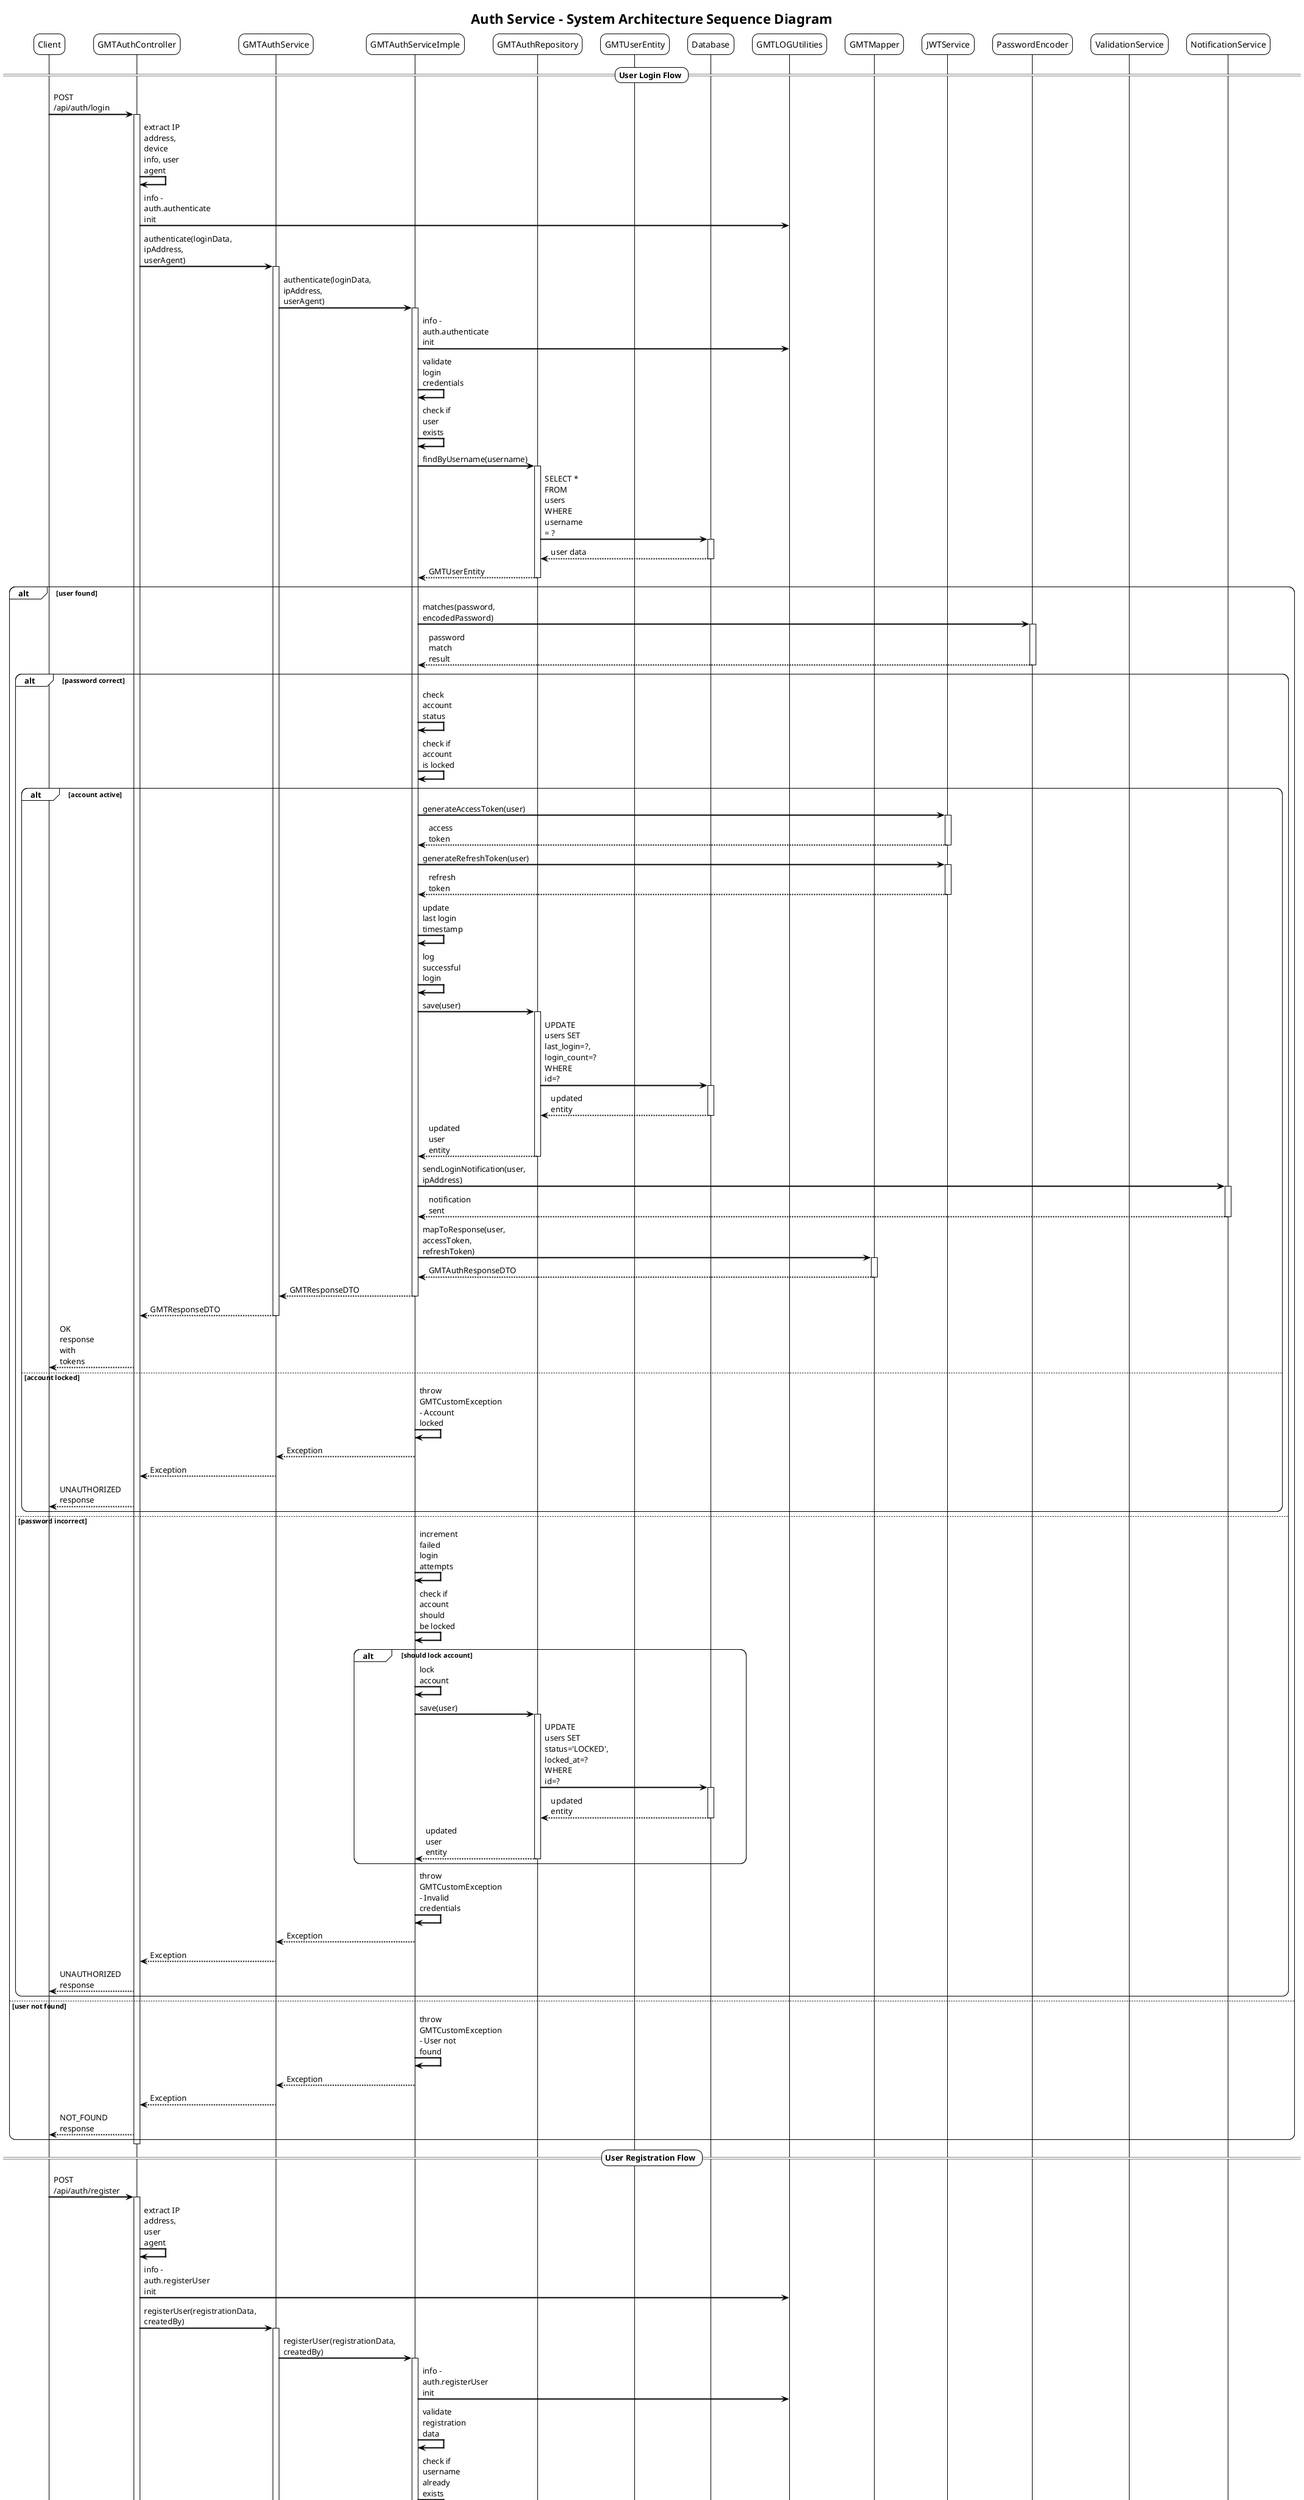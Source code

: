 @startuml Auth Service Sequence Diagram
!theme plain
skinparam backgroundColor #FFFFFF
skinparam sequenceArrowThickness 2
skinparam roundcorner 20
skinparam maxmessagesize 60

title Auth Service - System Architecture Sequence Diagram

participant "Client" as C
participant "GMTAuthController" as CTL
participant "GMTAuthService" as SVC
participant "GMTAuthServiceImple" as SVC_IMPL
participant "GMTAuthRepository" as REPO
participant "GMTUserEntity" as USER_ENTITY
participant "Database" as DB
participant "GMTLOGUtilities" as LOG
participant "GMTMapper" as MAPPER
participant "JWTService" as JWT_SVC
participant "PasswordEncoder" as PWD_ENC
participant "ValidationService" as VAL_SVC
participant "NotificationService" as NOTIF_SVC

== User Login Flow ==

C -> CTL: POST /api/auth/login
activate CTL
CTL -> CTL: extract IP address, device info, user agent
CTL -> LOG: info - auth.authenticate init
CTL -> SVC: authenticate(loginData, ipAddress, userAgent)
activate SVC

SVC -> SVC_IMPL: authenticate(loginData, ipAddress, userAgent)
activate SVC_IMPL

SVC_IMPL -> LOG: info - auth.authenticate init
SVC_IMPL -> SVC_IMPL: validate login credentials
SVC_IMPL -> SVC_IMPL: check if user exists

SVC_IMPL -> REPO: findByUsername(username)
activate REPO
REPO -> DB: SELECT * FROM users WHERE username = ?
activate DB
DB --> REPO: user data
deactivate DB
REPO --> SVC_IMPL: GMTUserEntity
deactivate REPO

alt user found
    SVC_IMPL -> PWD_ENC: matches(password, encodedPassword)
    activate PWD_ENC
    PWD_ENC --> SVC_IMPL: password match result
    deactivate PWD_ENC
    
    alt password correct
        SVC_IMPL -> SVC_IMPL: check account status
        SVC_IMPL -> SVC_IMPL: check if account is locked
        
        alt account active
            SVC_IMPL -> JWT_SVC: generateAccessToken(user)
            activate JWT_SVC
            JWT_SVC --> SVC_IMPL: access token
            deactivate JWT_SVC
            
            SVC_IMPL -> JWT_SVC: generateRefreshToken(user)
            activate JWT_SVC
            JWT_SVC --> SVC_IMPL: refresh token
            deactivate JWT_SVC
            
            SVC_IMPL -> SVC_IMPL: update last login timestamp
            SVC_IMPL -> SVC_IMPL: log successful login
            
            SVC_IMPL -> REPO: save(user)
            activate REPO
            REPO -> DB: UPDATE users SET last_login=?, login_count=? WHERE id=?
            activate DB
            DB --> REPO: updated entity
            deactivate DB
            REPO --> SVC_IMPL: updated user entity
            deactivate REPO
            
            SVC_IMPL -> NOTIF_SVC: sendLoginNotification(user, ipAddress)
            activate NOTIF_SVC
            NOTIF_SVC --> SVC_IMPL: notification sent
            deactivate NOTIF_SVC
            
            SVC_IMPL -> MAPPER: mapToResponse(user, accessToken, refreshToken)
            activate MAPPER
            MAPPER --> SVC_IMPL: GMTAuthResponseDTO
            deactivate MAPPER
            
            SVC_IMPL --> SVC: GMTResponseDTO
            deactivate SVC_IMPL
            
            SVC --> CTL: GMTResponseDTO
            deactivate SVC
            
            CTL --> C: OK response with tokens
        else account locked
            SVC_IMPL -> SVC_IMPL: throw GMTCustomException - Account locked
            SVC_IMPL --> SVC: Exception
            deactivate SVC_IMPL
            
            SVC --> CTL: Exception
            deactivate SVC
            
            CTL --> C: UNAUTHORIZED response
        end
    else password incorrect
        SVC_IMPL -> SVC_IMPL: increment failed login attempts
        SVC_IMPL -> SVC_IMPL: check if account should be locked
        
        alt should lock account
            SVC_IMPL -> SVC_IMPL: lock account
            SVC_IMPL -> REPO: save(user)
            activate REPO
            REPO -> DB: UPDATE users SET status='LOCKED', locked_at=? WHERE id=?
            activate DB
            DB --> REPO: updated entity
            deactivate DB
            REPO --> SVC_IMPL: updated user entity
            deactivate REPO
        end
        
        SVC_IMPL -> SVC_IMPL: throw GMTCustomException - Invalid credentials
        SVC_IMPL --> SVC: Exception
        deactivate SVC_IMPL
        
        SVC --> CTL: Exception
        deactivate SVC
        
        CTL --> C: UNAUTHORIZED response
    end
else user not found
    SVC_IMPL -> SVC_IMPL: throw GMTCustomException - User not found
    SVC_IMPL --> SVC: Exception
    deactivate SVC_IMPL
    
    SVC --> CTL: Exception
    deactivate SVC
    
    CTL --> C: NOT_FOUND response
end
deactivate CTL

== User Registration Flow ==

C -> CTL: POST /api/auth/register
activate CTL
CTL -> CTL: extract IP address, user agent
CTL -> LOG: info - auth.registerUser init
CTL -> SVC: registerUser(registrationData, createdBy)
activate SVC

SVC -> SVC_IMPL: registerUser(registrationData, createdBy)
activate SVC_IMPL

SVC_IMPL -> LOG: info - auth.registerUser init
SVC_IMPL -> SVC_IMPL: validate registration data
SVC_IMPL -> SVC_IMPL: check if username already exists

SVC_IMPL -> REPO: findByUsername(username)
activate REPO
REPO -> DB: SELECT * FROM users WHERE username = ?
activate DB
DB --> REPO: user data
deactivate DB
REPO --> SVC_IMPL: GMTUserEntity or null
deactivate REPO

alt username exists
    SVC_IMPL -> SVC_IMPL: throw GMTCustomException - Username already exists
    SVC_IMPL --> SVC: Exception
    deactivate SVC_IMPL
    
    SVC --> CTL: Exception
    deactivate SVC
    
    CTL --> C: CONFLICT response
else username available
    SVC_IMPL -> SVC_IMPL: check if email already exists
    
    SVC_IMPL -> REPO: findByEmail(email)
    activate REPO
    REPO -> DB: SELECT * FROM users WHERE email = ?
    activate DB
    DB --> REPO: user data
    deactivate DB
    REPO --> SVC_IMPL: GMTUserEntity or null
    deactivate REPO
    
    alt email exists
        SVC_IMPL -> SVC_IMPL: throw GMTCustomException - Email already exists
        SVC_IMPL --> SVC: Exception
        deactivate SVC_IMPL
        
        SVC --> CTL: Exception
        deactivate SVC
        
        CTL --> C: CONFLICT response
    else email available
        SVC_IMPL -> SVC_IMPL: create new user entity
        SVC_IMPL -> SVC_IMPL: set user properties
        SVC_IMPL -> SVC_IMPL: generate user ID
        
        SVC_IMPL -> PWD_ENC: encode(password)
        activate PWD_ENC
        PWD_ENC --> SVC_IMPL: encoded password
        deactivate PWD_ENC
        
        SVC_IMPL -> SVC_IMPL: set encoded password
        SVC_IMPL -> SVC_IMPL: set account status to PENDING
        SVC_IMPL -> SVC_IMPL: set creation timestamp
        
        SVC_IMPL -> REPO: save(user)
        activate REPO
        REPO -> DB: INSERT INTO users (...)
        activate DB
        DB --> REPO: saved entity
        deactivate DB
        REPO --> SVC_IMPL: saved user entity
        deactivate REPO
        
        SVC_IMPL -> NOTIF_SVC: sendWelcomeEmail(user)
        activate NOTIF_SVC
        NOTIF_SVC --> SVC_IMPL: email sent
        deactivate NOTIF_SVC
        
        SVC_IMPL -> LOG: info - user registered successfully
        SVC_IMPL -> MAPPER: mapToResponse(user)
        activate MAPPER
        MAPPER --> SVC_IMPL: GMTUserResponseDTO
        deactivate MAPPER
        
        SVC_IMPL --> SVC: GMTResponseDTO
        deactivate SVC_IMPL
        
        SVC --> CTL: GMTResponseDTO
        deactivate SVC
        
        CTL --> C: CREATED response
    end
end
deactivate CTL

== Token Refresh Flow ==

C -> CTL: POST /api/auth/refresh
activate CTL
CTL -> LOG: info - auth.refreshToken init
CTL -> SVC: refreshToken(refreshTokenData, req)
activate SVC

SVC -> SVC_IMPL: refreshToken(refreshTokenData, req)
activate SVC_IMPL

SVC_IMPL -> LOG: info - auth.refreshToken init
SVC_IMPL -> SVC_IMPL: validate refresh token
SVC_IMPL -> JWT_SVC: validateRefreshToken(refreshToken)
activate JWT_SVC
JWT_SVC --> SVC_IMPL: token validation result
deactivate JWT_SVC

alt token valid
    SVC_IMPL -> JWT_SVC: extractUserFromToken(refreshToken)
    activate JWT_SVC
    JWT_SVC --> SVC_IMPL: user information
    deactivate JWT_SVC
    
    SVC_IMPL -> REPO: findById(userId)
    activate REPO
    REPO -> DB: SELECT * FROM users WHERE id = ?
    activate DB
    DB --> REPO: user data
    deactivate DB
    REPO --> SVC_IMPL: GMTUserEntity
    deactivate REPO
    
    alt user found
        SVC_IMPL -> SVC_IMPL: check if user is active
        SVC_IMPL -> SVC_IMPL: check if refresh token is not expired
        
        alt user active and token valid
            SVC_IMPL -> JWT_SVC: generateNewAccessToken(user)
            activate JWT_SVC
            JWT_SVC --> SVC_IMPL: new access token
            deactivate JWT_SVC
            
            SVC_IMPL -> JWT_SVC: generateNewRefreshToken(user)
            activate JWT_SVC
            JWT_SVC --> SVC_IMPL: new refresh token
            deactivate JWT_SVC
            
            SVC_IMPL -> MAPPER: mapToResponse(user, newAccessToken, newRefreshToken)
            activate MAPPER
            MAPPER --> SVC_IMPL: GMTAuthResponseDTO
            deactivate MAPPER
            
            SVC_IMPL --> SVC: GMTResponseDTO
            deactivate SVC_IMPL
            
            SVC --> CTL: GMTResponseDTO
            deactivate SVC
            
            CTL --> C: OK response with new tokens
        else user inactive
            SVC_IMPL -> SVC_IMPL: throw GMTCustomException - User account inactive
            SVC_IMPL --> SVC: Exception
            deactivate SVC_IMPL
            
            SVC --> CTL: Exception
            deactivate SVC
            
            CTL --> C: UNAUTHORIZED response
        end
    else user not found
        SVC_IMPL -> SVC_IMPL: throw GMTCustomException - User not found
        SVC_IMPL --> SVC: Exception
        deactivate SVC_IMPL
        
        SVC --> CTL: Exception
        deactivate SVC
        
        CTL --> C: NOT_FOUND response
    end
else token invalid
    SVC_IMPL -> SVC_IMPL: throw GMTCustomException - Invalid refresh token
    SVC_IMPL --> SVC: Exception
    deactivate SVC_IMPL
    
    SVC --> CTL: Exception
    deactivate SVC
    
    CTL --> C: UNAUTHORIZED response
end
deactivate CTL

== User Update Flow ==

C -> CTL: PUT /api/auth/update
activate CTL
CTL -> LOG: info - auth.updateUser init
CTL -> SVC: updateUser(updateData, req)
activate SVC

SVC -> SVC_IMPL: updateUser(updateData, req)
activate SVC_IMPL

SVC_IMPL -> LOG: info - auth.updateUser init
SVC_IMPL -> SVC_IMPL: validate update data
SVC_IMPL -> SVC_IMPL: check if user exists

SVC_IMPL -> REPO: findById(userId)
activate REPO
REPO -> DB: SELECT * FROM users WHERE id = ?
activate DB
DB --> REPO: user data
deactivate DB
REPO --> SVC_IMPL: GMTUserEntity
deactivate REPO

alt user found
    SVC_IMPL -> SVC_IMPL: validate update permissions
    SVC_IMPL -> SVC_IMPL: update user properties
    SVC_IMPL -> SVC_IMPL: set updated timestamp
    
    alt password changed
        SVC_IMPL -> PWD_ENC: encode(newPassword)
        activate PWD_ENC
        PWD_ENC --> SVC_IMPL: encoded password
        deactivate PWD_ENC
        
        SVC_IMPL -> SVC_IMPL: set encoded password
    end
    
    SVC_IMPL -> REPO: save(user)
    activate REPO
    REPO -> DB: UPDATE users SET ... WHERE id=?
    activate DB
    DB --> REPO: updated entity
    deactivate DB
    REPO --> SVC_IMPL: updated user entity
    deactivate REPO
    
    SVC_IMPL -> LOG: info - user updated successfully
    SVC_IMPL -> MAPPER: mapToResponse(updatedUser)
    activate MAPPER
    MAPPER --> SVC_IMPL: GMTUserResponseDTO
    deactivate MAPPER
    
    SVC_IMPL --> SVC: GMTResponseDTO
    deactivate SVC_IMPL
    
    SVC --> CTL: GMTResponseDTO
    deactivate SVC
    
    CTL --> C: OK response
else user not found
    SVC_IMPL -> SVC_IMPL: throw GMTCustomException - User not found
    SVC_IMPL --> SVC: Exception
    deactivate SVC_IMPL
    
    SVC --> CTL: Exception
    deactivate SVC
    
    CTL --> C: NOT_FOUND response
end
deactivate CTL

== Error Handling Flow ==

C -> CTL: Any API call
activate CTL
CTL -> SVC: service method call
activate SVC

SVC -> SVC_IMPL: service implementation
activate SVC_IMPL

SVC_IMPL -> SVC_IMPL: business logic processing

alt Validation Error
    SVC_IMPL -> SVC_IMPL: throw GMTValidationException
else Business Error
    SVC_IMPL -> SVC_IMPL: throw GMTCustomException
else RMI Error
    SVC_IMPL -> SVC_IMPL: throw GMTRMIException
else Runtime Error
    SVC_IMPL -> SVC_IMPL: throw GMTRuntimeException
end

SVC_IMPL --> SVC: Exception
deactivate SVC_IMPL

SVC --> CTL: Exception
deactivate SVC

CTL -> LOG: error - exception details
CTL -> CTL: create error response with appropriate HTTP status
CTL --> C: GMTResponseDTO with error details
deactivate CTL

@enduml
